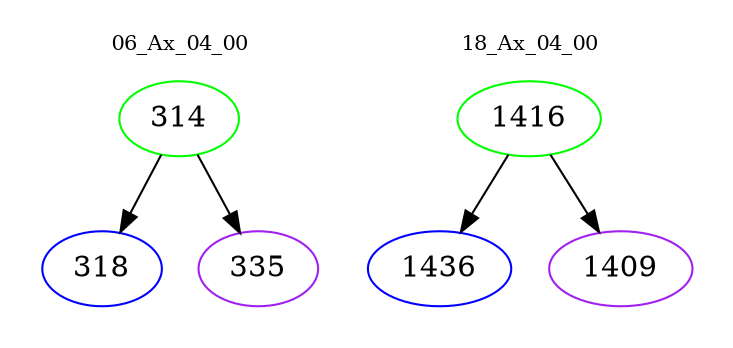 digraph{
subgraph cluster_0 {
color = white
label = "06_Ax_04_00";
fontsize=10;
T0_314 [label="314", color="green"]
T0_314 -> T0_318 [color="black"]
T0_318 [label="318", color="blue"]
T0_314 -> T0_335 [color="black"]
T0_335 [label="335", color="purple"]
}
subgraph cluster_1 {
color = white
label = "18_Ax_04_00";
fontsize=10;
T1_1416 [label="1416", color="green"]
T1_1416 -> T1_1436 [color="black"]
T1_1436 [label="1436", color="blue"]
T1_1416 -> T1_1409 [color="black"]
T1_1409 [label="1409", color="purple"]
}
}
